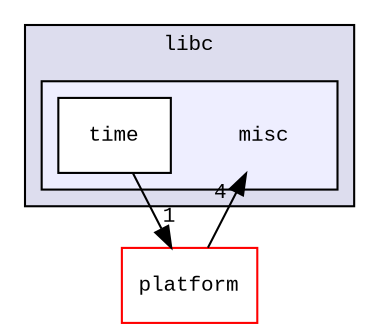digraph "src/libc/misc" {
  compound=true
  node [ fontsize="10", fontname="CourierNew"];
  edge [ labelfontsize="10", labelfontname="CourierNew"];
  subgraph clusterdir_ee3448fa1dc3d93b4fb7d6fba5be0d5c {
    graph [ bgcolor="#ddddee", pencolor="black", label="libc" fontname="CourierNew", fontsize="10", URL="dir_ee3448fa1dc3d93b4fb7d6fba5be0d5c.html"]
  subgraph clusterdir_f45a8978f0be1755631f3512a975938e {
    graph [ bgcolor="#eeeeff", pencolor="black", label="" URL="dir_f45a8978f0be1755631f3512a975938e.html"];
    dir_f45a8978f0be1755631f3512a975938e [shape=plaintext label="misc"];
    dir_4504c10d6cdec1a60ec15e0c80a73cd2 [shape=box label="time" color="black" fillcolor="white" style="filled" URL="dir_4504c10d6cdec1a60ec15e0c80a73cd2.html"];
  }
  }
  dir_4b68c2fef3e151b6b93d5e93b14f1857 [shape=box label="platform" fillcolor="white" style="filled" color="red" URL="dir_4b68c2fef3e151b6b93d5e93b14f1857.html"];
  dir_4b68c2fef3e151b6b93d5e93b14f1857->dir_f45a8978f0be1755631f3512a975938e [headlabel="4", labeldistance=1.5 headhref="dir_000026_000007.html"];
  dir_4504c10d6cdec1a60ec15e0c80a73cd2->dir_4b68c2fef3e151b6b93d5e93b14f1857 [headlabel="1", labeldistance=1.5 headhref="dir_000008_000026.html"];
}
